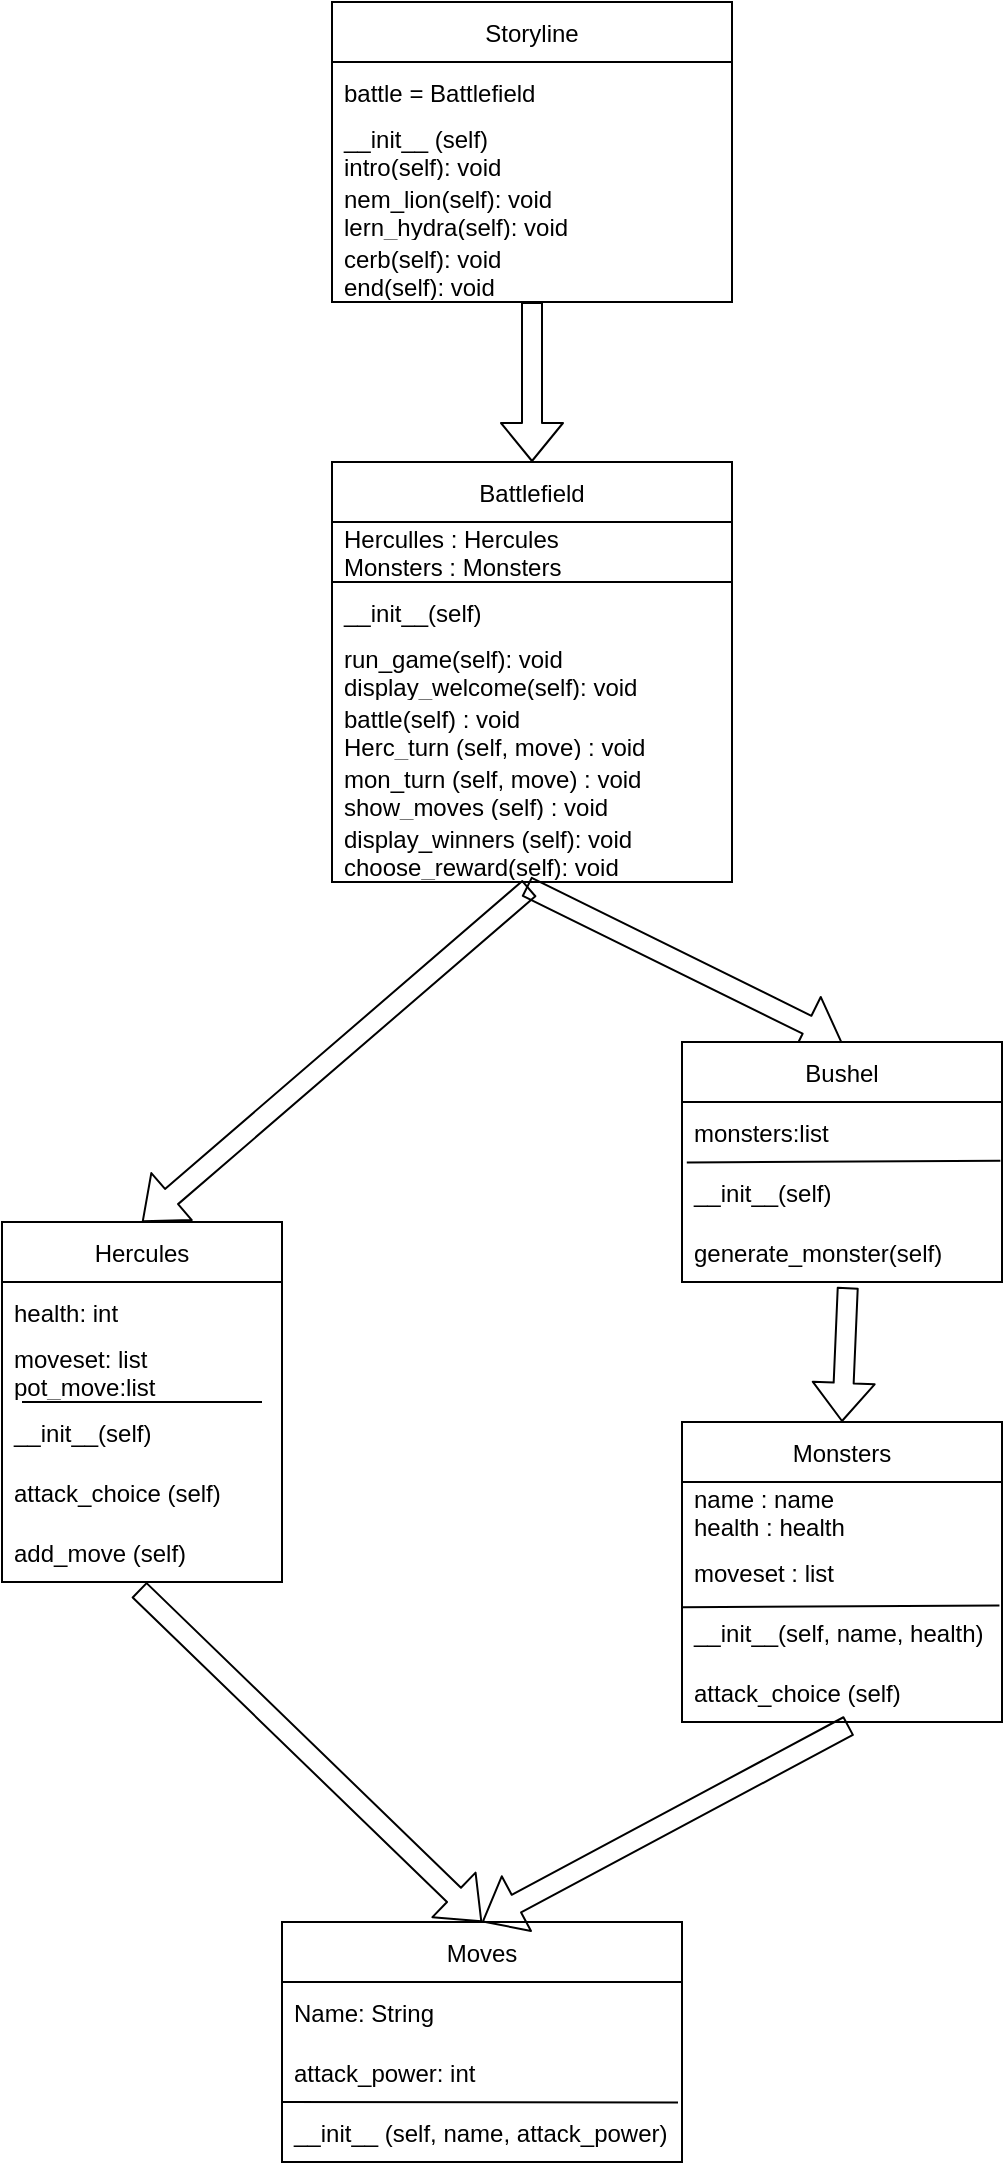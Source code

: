 <mxfile>
    <diagram id="AFWs4lzlDskF8MYlSA8I" name="Page-1">
        <mxGraphModel dx="930" dy="575" grid="1" gridSize="10" guides="1" tooltips="1" connect="1" arrows="1" fold="1" page="1" pageScale="1" pageWidth="850" pageHeight="1100" math="0" shadow="0">
            <root>
                <mxCell id="0"/>
                <mxCell id="1" parent="0"/>
                <mxCell id="12" value="Moves" style="swimlane;fontStyle=0;childLayout=stackLayout;horizontal=1;startSize=30;horizontalStack=0;resizeParent=1;resizeParentMax=0;resizeLast=0;collapsible=1;marginBottom=0;" parent="1" vertex="1">
                    <mxGeometry x="200" y="980" width="200" height="120" as="geometry"/>
                </mxCell>
                <mxCell id="13" value="Name: String" style="text;strokeColor=none;fillColor=none;align=left;verticalAlign=middle;spacingLeft=4;spacingRight=4;overflow=hidden;points=[[0,0.5],[1,0.5]];portConstraint=eastwest;rotatable=0;" parent="12" vertex="1">
                    <mxGeometry y="30" width="200" height="30" as="geometry"/>
                </mxCell>
                <mxCell id="14" value="attack_power: int" style="text;strokeColor=none;fillColor=none;align=left;verticalAlign=middle;spacingLeft=4;spacingRight=4;overflow=hidden;points=[[0,0.5],[1,0.5]];portConstraint=eastwest;rotatable=0;" parent="12" vertex="1">
                    <mxGeometry y="60" width="200" height="30" as="geometry"/>
                </mxCell>
                <mxCell id="15" value="__init__ (self, name, attack_power)" style="text;strokeColor=none;fillColor=none;align=left;verticalAlign=middle;spacingLeft=4;spacingRight=4;overflow=hidden;points=[[0,0.5],[1,0.5]];portConstraint=eastwest;rotatable=0;" parent="12" vertex="1">
                    <mxGeometry y="90" width="200" height="30" as="geometry"/>
                </mxCell>
                <mxCell id="23" value="" style="endArrow=none;html=1;entryX=0.99;entryY=0.007;entryDx=0;entryDy=0;entryPerimeter=0;" parent="12" target="15" edge="1">
                    <mxGeometry width="50" height="50" relative="1" as="geometry">
                        <mxPoint y="90" as="sourcePoint"/>
                        <mxPoint x="160" y="40" as="targetPoint"/>
                    </mxGeometry>
                </mxCell>
                <mxCell id="16" value="Hercules" style="swimlane;fontStyle=0;childLayout=stackLayout;horizontal=1;startSize=30;horizontalStack=0;resizeParent=1;resizeParentMax=0;resizeLast=0;collapsible=1;marginBottom=0;" parent="1" vertex="1">
                    <mxGeometry x="60" y="630" width="140" height="180" as="geometry"/>
                </mxCell>
                <mxCell id="17" value="health: int" style="text;strokeColor=none;fillColor=none;align=left;verticalAlign=middle;spacingLeft=4;spacingRight=4;overflow=hidden;points=[[0,0.5],[1,0.5]];portConstraint=eastwest;rotatable=0;" parent="16" vertex="1">
                    <mxGeometry y="30" width="140" height="30" as="geometry"/>
                </mxCell>
                <mxCell id="18" value="moveset: list&#10;pot_move:list" style="text;strokeColor=none;fillColor=none;align=left;verticalAlign=middle;spacingLeft=4;spacingRight=4;overflow=hidden;points=[[0,0.5],[1,0.5]];portConstraint=eastwest;rotatable=0;" parent="16" vertex="1">
                    <mxGeometry y="60" width="140" height="30" as="geometry"/>
                </mxCell>
                <mxCell id="21" value="" style="endArrow=none;html=1;" parent="16" edge="1">
                    <mxGeometry width="50" height="50" relative="1" as="geometry">
                        <mxPoint x="10" y="90" as="sourcePoint"/>
                        <mxPoint x="130" y="90" as="targetPoint"/>
                    </mxGeometry>
                </mxCell>
                <mxCell id="19" value="__init__(self)" style="text;strokeColor=none;fillColor=none;align=left;verticalAlign=middle;spacingLeft=4;spacingRight=4;overflow=hidden;points=[[0,0.5],[1,0.5]];portConstraint=eastwest;rotatable=0;perimeterSpacing=0;" parent="16" vertex="1">
                    <mxGeometry y="90" width="140" height="30" as="geometry"/>
                </mxCell>
                <mxCell id="64" value="attack_choice (self)" style="text;strokeColor=none;fillColor=none;align=left;verticalAlign=middle;spacingLeft=4;spacingRight=4;overflow=hidden;points=[[0,0.5],[1,0.5]];portConstraint=eastwest;rotatable=0;" vertex="1" parent="16">
                    <mxGeometry y="120" width="140" height="30" as="geometry"/>
                </mxCell>
                <mxCell id="20" value="add_move (self)" style="text;strokeColor=none;fillColor=none;align=left;verticalAlign=middle;spacingLeft=4;spacingRight=4;overflow=hidden;points=[[0,0.5],[1,0.5]];portConstraint=eastwest;rotatable=0;" parent="16" vertex="1">
                    <mxGeometry y="150" width="140" height="30" as="geometry"/>
                </mxCell>
                <mxCell id="28" value="Monsters" style="swimlane;fontStyle=0;childLayout=stackLayout;horizontal=1;startSize=30;horizontalStack=0;resizeParent=1;resizeParentMax=0;resizeLast=0;collapsible=1;marginBottom=0;" parent="1" vertex="1">
                    <mxGeometry x="400" y="730" width="160" height="150" as="geometry"/>
                </mxCell>
                <mxCell id="29" value="name : name&#10;health : health" style="text;strokeColor=none;fillColor=none;align=left;verticalAlign=middle;spacingLeft=4;spacingRight=4;overflow=hidden;points=[[0,0.5],[1,0.5]];portConstraint=eastwest;rotatable=0;" parent="28" vertex="1">
                    <mxGeometry y="30" width="160" height="30" as="geometry"/>
                </mxCell>
                <mxCell id="30" value="moveset : list" style="text;strokeColor=none;fillColor=none;align=left;verticalAlign=middle;spacingLeft=4;spacingRight=4;overflow=hidden;points=[[0,0.5],[1,0.5]];portConstraint=eastwest;rotatable=0;" parent="28" vertex="1">
                    <mxGeometry y="60" width="160" height="30" as="geometry"/>
                </mxCell>
                <mxCell id="31" value="" style="endArrow=none;html=1;entryX=0.992;entryY=0.06;entryDx=0;entryDy=0;entryPerimeter=0;exitX=-0.002;exitY=0.087;exitDx=0;exitDy=0;exitPerimeter=0;" parent="28" edge="1" target="32" source="32">
                    <mxGeometry width="50" height="50" relative="1" as="geometry">
                        <mxPoint x="-20" y="92" as="sourcePoint"/>
                        <mxPoint x="130" y="90" as="targetPoint"/>
                    </mxGeometry>
                </mxCell>
                <mxCell id="32" value="__init__(self, name, health)" style="text;strokeColor=none;fillColor=none;align=left;verticalAlign=middle;spacingLeft=4;spacingRight=4;overflow=hidden;points=[[0,0.5],[1,0.5]];portConstraint=eastwest;rotatable=0;perimeterSpacing=0;" parent="28" vertex="1">
                    <mxGeometry y="90" width="160" height="30" as="geometry"/>
                </mxCell>
                <mxCell id="48" value="attack_choice (self)" style="text;strokeColor=none;fillColor=none;align=left;verticalAlign=middle;spacingLeft=4;spacingRight=4;overflow=hidden;points=[[0,0.5],[1,0.5]];portConstraint=eastwest;rotatable=0;" parent="28" vertex="1">
                    <mxGeometry y="120" width="160" height="30" as="geometry"/>
                </mxCell>
                <mxCell id="34" value="Battlefield" style="swimlane;fontStyle=0;childLayout=stackLayout;horizontal=1;startSize=30;horizontalStack=0;resizeParent=1;resizeParentMax=0;resizeLast=0;collapsible=1;marginBottom=0;strokeColor=default;" parent="1" vertex="1">
                    <mxGeometry x="225" y="250" width="200" height="210" as="geometry"/>
                </mxCell>
                <mxCell id="35" value="Herculles : Hercules&#10;Monsters : Monsters" style="text;strokeColor=none;fillColor=none;align=left;verticalAlign=middle;spacingLeft=4;spacingRight=4;overflow=hidden;points=[[0,0.5],[1,0.5]];portConstraint=eastwest;rotatable=0;" parent="34" vertex="1">
                    <mxGeometry y="30" width="200" height="30" as="geometry"/>
                </mxCell>
                <mxCell id="42" value="" style="endArrow=none;html=1;" parent="34" edge="1">
                    <mxGeometry width="50" height="50" relative="1" as="geometry">
                        <mxPoint y="60" as="sourcePoint"/>
                        <mxPoint x="200" y="60" as="targetPoint"/>
                    </mxGeometry>
                </mxCell>
                <mxCell id="36" value="__init__(self)" style="text;strokeColor=none;fillColor=none;align=left;verticalAlign=middle;spacingLeft=4;spacingRight=4;overflow=hidden;points=[[0,0.5],[1,0.5]];portConstraint=eastwest;rotatable=0;" parent="34" vertex="1">
                    <mxGeometry y="60" width="200" height="30" as="geometry"/>
                </mxCell>
                <mxCell id="37" value="run_game(self): void&#10;display_welcome(self): void" style="text;strokeColor=none;fillColor=none;align=left;verticalAlign=middle;spacingLeft=4;spacingRight=4;overflow=hidden;points=[[0,0.5],[1,0.5]];portConstraint=eastwest;rotatable=0;" parent="34" vertex="1">
                    <mxGeometry y="90" width="200" height="30" as="geometry"/>
                </mxCell>
                <mxCell id="39" value="battle(self) : void&#10;Herc_turn (self, move) : void" style="text;strokeColor=none;fillColor=none;align=left;verticalAlign=middle;spacingLeft=4;spacingRight=4;overflow=hidden;points=[[0,0.5],[1,0.5]];portConstraint=eastwest;rotatable=0;" parent="34" vertex="1">
                    <mxGeometry y="120" width="200" height="30" as="geometry"/>
                </mxCell>
                <mxCell id="40" value="mon_turn (self, move) : void&#10;show_moves (self) : void" style="text;strokeColor=none;fillColor=none;align=left;verticalAlign=middle;spacingLeft=4;spacingRight=4;overflow=hidden;points=[[0,0.5],[1,0.5]];portConstraint=eastwest;rotatable=0;" parent="34" vertex="1">
                    <mxGeometry y="150" width="200" height="30" as="geometry"/>
                </mxCell>
                <mxCell id="41" value="display_winners (self): void&#10;choose_reward(self): void" style="text;strokeColor=none;fillColor=none;align=left;verticalAlign=middle;spacingLeft=4;spacingRight=4;overflow=hidden;points=[[0,0.5],[1,0.5]];portConstraint=eastwest;rotatable=0;" parent="34" vertex="1">
                    <mxGeometry y="180" width="200" height="30" as="geometry"/>
                </mxCell>
                <mxCell id="43" value="" style="shape=flexArrow;endArrow=classic;html=1;exitX=0.486;exitY=1.073;exitDx=0;exitDy=0;exitPerimeter=0;entryX=0.5;entryY=0;entryDx=0;entryDy=0;" parent="1" source="41" target="56" edge="1">
                    <mxGeometry width="50" height="50" relative="1" as="geometry">
                        <mxPoint x="250" y="780" as="sourcePoint"/>
                        <mxPoint x="520" y="540" as="targetPoint"/>
                    </mxGeometry>
                </mxCell>
                <mxCell id="44" value="" style="shape=flexArrow;endArrow=classic;html=1;exitX=0.494;exitY=1.1;exitDx=0;exitDy=0;exitPerimeter=0;entryX=0.5;entryY=0;entryDx=0;entryDy=0;" parent="1" source="41" target="16" edge="1">
                    <mxGeometry width="50" height="50" relative="1" as="geometry">
                        <mxPoint x="250" y="780" as="sourcePoint"/>
                        <mxPoint x="300" y="730" as="targetPoint"/>
                    </mxGeometry>
                </mxCell>
                <mxCell id="46" value="" style="shape=flexArrow;endArrow=classic;html=1;exitX=0.489;exitY=1.127;exitDx=0;exitDy=0;exitPerimeter=0;entryX=0.5;entryY=0;entryDx=0;entryDy=0;" parent="1" source="20" target="12" edge="1">
                    <mxGeometry width="50" height="50" relative="1" as="geometry">
                        <mxPoint x="250" y="1040" as="sourcePoint"/>
                        <mxPoint x="300" y="990" as="targetPoint"/>
                    </mxGeometry>
                </mxCell>
                <mxCell id="47" value="" style="shape=flexArrow;endArrow=classic;html=1;exitX=0.522;exitY=1.06;exitDx=0;exitDy=0;exitPerimeter=0;" parent="1" source="48" edge="1">
                    <mxGeometry width="50" height="50" relative="1" as="geometry">
                        <mxPoint x="510.4" y="911.41" as="sourcePoint"/>
                        <mxPoint x="300" y="980" as="targetPoint"/>
                    </mxGeometry>
                </mxCell>
                <mxCell id="49" value="Storyline" style="swimlane;fontStyle=0;childLayout=stackLayout;horizontal=1;startSize=30;horizontalStack=0;resizeParent=1;resizeParentMax=0;resizeLast=0;collapsible=1;marginBottom=0;" parent="1" vertex="1">
                    <mxGeometry x="225" y="20" width="200" height="150" as="geometry"/>
                </mxCell>
                <mxCell id="50" value="battle = Battlefield" style="text;strokeColor=none;fillColor=none;align=left;verticalAlign=middle;spacingLeft=4;spacingRight=4;overflow=hidden;points=[[0,0.5],[1,0.5]];portConstraint=eastwest;rotatable=0;" parent="49" vertex="1">
                    <mxGeometry y="30" width="200" height="30" as="geometry"/>
                </mxCell>
                <mxCell id="55" value="__init__ (self)&#10;intro(self): void" style="text;strokeColor=none;fillColor=none;align=left;verticalAlign=middle;spacingLeft=4;spacingRight=4;overflow=hidden;points=[[0,0.5],[1,0.5]];portConstraint=eastwest;rotatable=0;" parent="49" vertex="1">
                    <mxGeometry y="60" width="200" height="30" as="geometry"/>
                </mxCell>
                <mxCell id="51" value="nem_lion(self): void&#10;lern_hydra(self): void" style="text;strokeColor=none;fillColor=none;align=left;verticalAlign=middle;spacingLeft=4;spacingRight=4;overflow=hidden;points=[[0,0.5],[1,0.5]];portConstraint=eastwest;rotatable=0;" parent="49" vertex="1">
                    <mxGeometry y="90" width="200" height="30" as="geometry"/>
                </mxCell>
                <mxCell id="52" value="cerb(self): void&#10;end(self): void" style="text;strokeColor=none;fillColor=none;align=left;verticalAlign=middle;spacingLeft=4;spacingRight=4;overflow=hidden;points=[[0,0.5],[1,0.5]];portConstraint=eastwest;rotatable=0;" parent="49" vertex="1">
                    <mxGeometry y="120" width="200" height="30" as="geometry"/>
                </mxCell>
                <mxCell id="54" value="" style="shape=flexArrow;endArrow=classic;html=1;entryX=0.5;entryY=0;entryDx=0;entryDy=0;" parent="1" source="52" target="34" edge="1">
                    <mxGeometry width="50" height="50" relative="1" as="geometry">
                        <mxPoint x="235" y="-30" as="sourcePoint"/>
                        <mxPoint x="285" y="-80" as="targetPoint"/>
                    </mxGeometry>
                </mxCell>
                <mxCell id="56" value="Bushel" style="swimlane;fontStyle=0;childLayout=stackLayout;horizontal=1;startSize=30;horizontalStack=0;resizeParent=1;resizeParentMax=0;resizeLast=0;collapsible=1;marginBottom=0;" vertex="1" parent="1">
                    <mxGeometry x="400" y="540" width="160" height="120" as="geometry"/>
                </mxCell>
                <mxCell id="57" value="monsters:list" style="text;strokeColor=none;fillColor=none;align=left;verticalAlign=middle;spacingLeft=4;spacingRight=4;overflow=hidden;points=[[0,0.5],[1,0.5]];portConstraint=eastwest;rotatable=0;" vertex="1" parent="56">
                    <mxGeometry y="30" width="160" height="30" as="geometry"/>
                </mxCell>
                <mxCell id="59" value="" style="endArrow=none;html=1;entryX=0.995;entryY=-0.02;entryDx=0;entryDy=0;entryPerimeter=0;exitX=0.015;exitY=0.007;exitDx=0;exitDy=0;exitPerimeter=0;" edge="1" parent="56" source="60" target="60">
                    <mxGeometry width="50" height="50" relative="1" as="geometry">
                        <mxPoint x="10" y="90" as="sourcePoint"/>
                        <mxPoint x="130" y="90" as="targetPoint"/>
                    </mxGeometry>
                </mxCell>
                <mxCell id="60" value="__init__(self)" style="text;strokeColor=none;fillColor=none;align=left;verticalAlign=middle;spacingLeft=4;spacingRight=4;overflow=hidden;points=[[0,0.5],[1,0.5]];portConstraint=eastwest;rotatable=0;perimeterSpacing=0;" vertex="1" parent="56">
                    <mxGeometry y="60" width="160" height="30" as="geometry"/>
                </mxCell>
                <mxCell id="61" value="generate_monster(self)" style="text;strokeColor=none;fillColor=none;align=left;verticalAlign=middle;spacingLeft=4;spacingRight=4;overflow=hidden;points=[[0,0.5],[1,0.5]];portConstraint=eastwest;rotatable=0;" vertex="1" parent="56">
                    <mxGeometry y="90" width="160" height="30" as="geometry"/>
                </mxCell>
                <mxCell id="62" value="" style="shape=flexArrow;endArrow=classic;html=1;exitX=0.518;exitY=1.087;exitDx=0;exitDy=0;exitPerimeter=0;entryX=0.5;entryY=0;entryDx=0;entryDy=0;" edge="1" parent="1" source="61" target="28">
                    <mxGeometry width="50" height="50" relative="1" as="geometry">
                        <mxPoint x="400" y="820" as="sourcePoint"/>
                        <mxPoint x="450" y="770" as="targetPoint"/>
                    </mxGeometry>
                </mxCell>
            </root>
        </mxGraphModel>
    </diagram>
</mxfile>